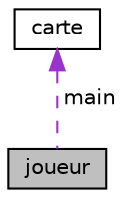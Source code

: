 digraph "joueur"
{
 // LATEX_PDF_SIZE
  edge [fontname="Helvetica",fontsize="10",labelfontname="Helvetica",labelfontsize="10"];
  node [fontname="Helvetica",fontsize="10",shape=record];
  Node1 [label="joueur",height=0.2,width=0.4,color="black", fillcolor="grey75", style="filled", fontcolor="black",tooltip=" "];
  Node2 -> Node1 [dir="back",color="darkorchid3",fontsize="10",style="dashed",label=" main" ,fontname="Helvetica"];
  Node2 [label="carte",height=0.2,width=0.4,color="black", fillcolor="white", style="filled",URL="$structcarte.html",tooltip=" "];
}
